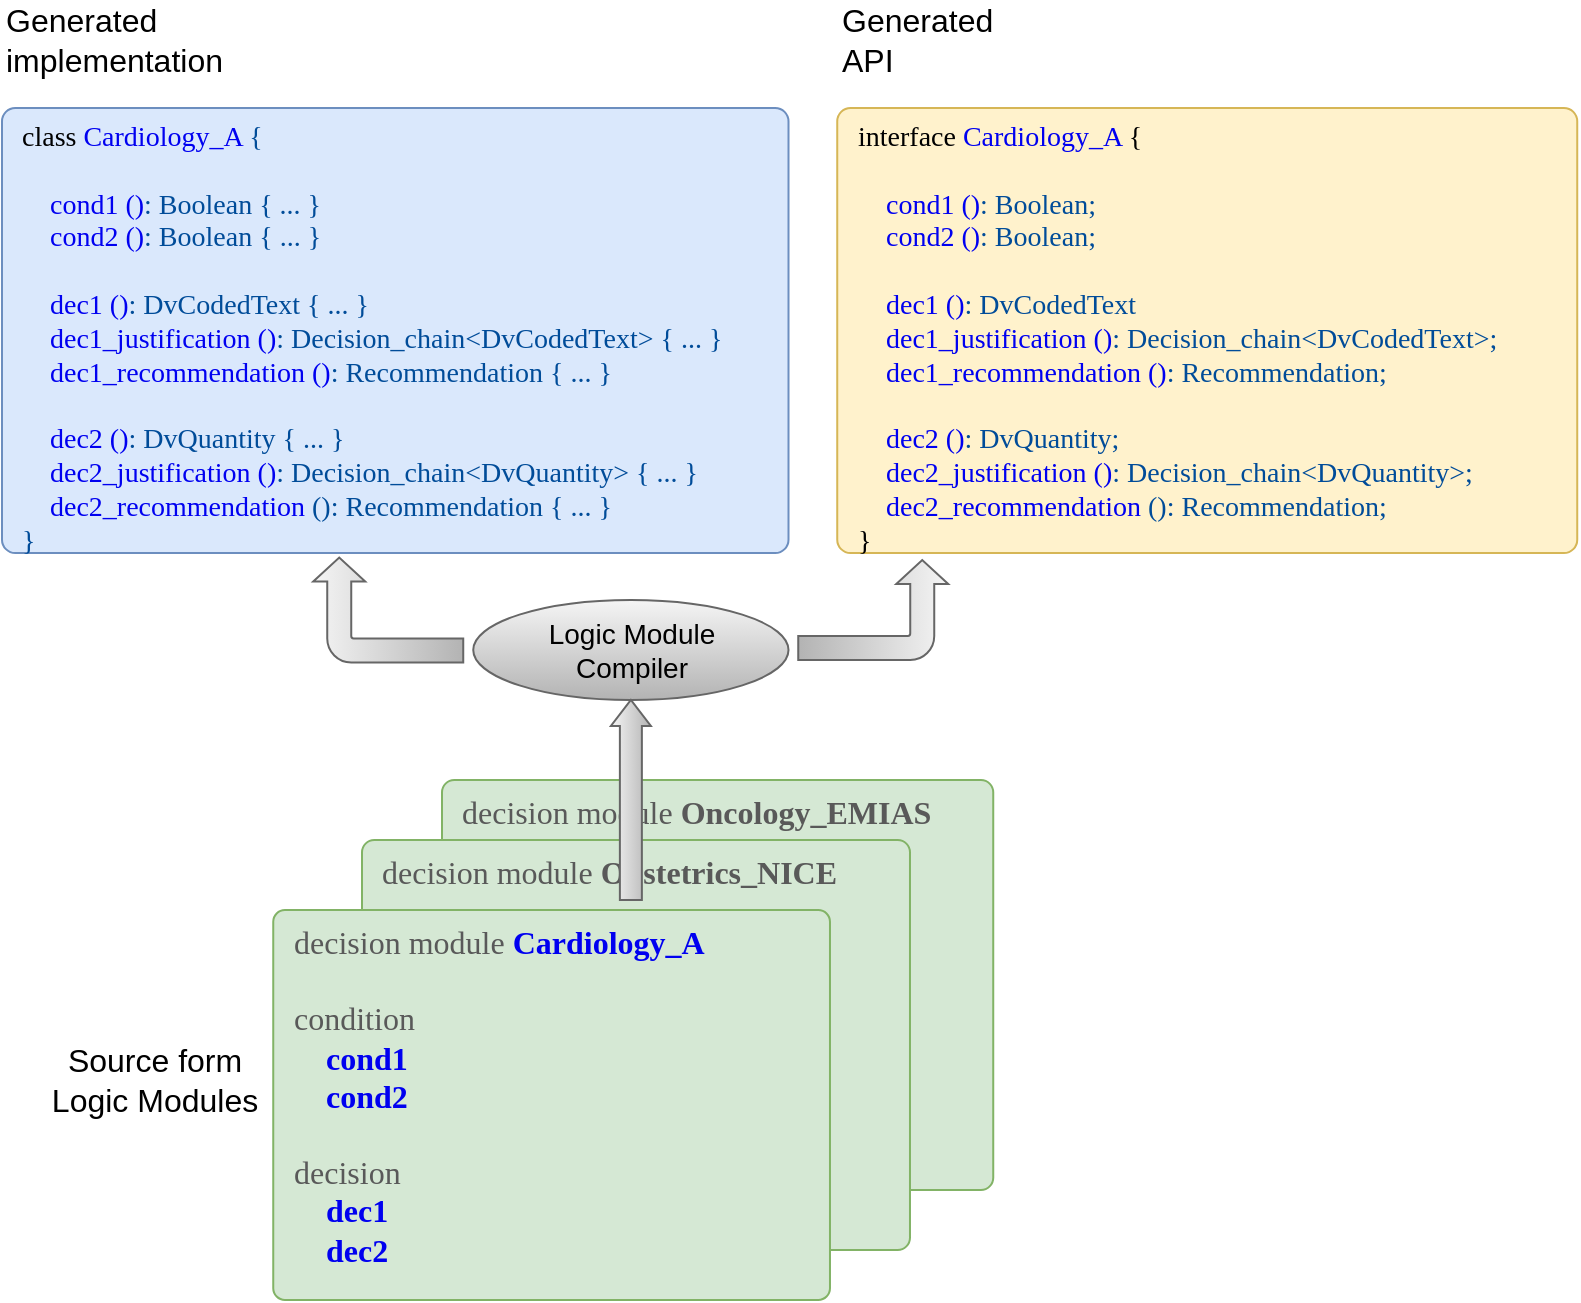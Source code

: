 <mxfile version="12.6.5" type="device"><diagram id="-mjmxiD4SZ3i_Z-_ZSI0" name="Page-1"><mxGraphModel dx="1368" dy="816" grid="1" gridSize="10" guides="1" tooltips="1" connect="1" arrows="1" fold="1" page="1" pageScale="1" pageWidth="1169" pageHeight="827" math="0" shadow="0"><root><mxCell id="0"/><mxCell id="1" parent="0"/><mxCell id="swfuMYlCZajDFvl60nm4-5" value="&lt;div style=&quot;text-align: center ; font-size: 16px&quot;&gt;decision module&amp;nbsp;&lt;b style=&quot;font-size: 16px&quot;&gt;&lt;font style=&quot;font-size: 16px&quot;&gt;Oncology_EMIAS&lt;/font&gt;&lt;/b&gt;&lt;/div&gt;&lt;font style=&quot;font-size: 16px&quot;&gt;&lt;div style=&quot;text-align: center ; font-size: 16px&quot;&gt;&lt;span style=&quot;font-size: 16px&quot;&gt;&amp;nbsp; &amp;nbsp; &amp;nbsp; &amp;nbsp; &amp;nbsp;&lt;/span&gt;&lt;span style=&quot;font-size: 16px&quot;&gt;&amp;nbsp; &amp;nbsp; &amp;nbsp; &amp;nbsp;&lt;/span&gt;&lt;/div&gt;&lt;/font&gt;" style="rounded=1;whiteSpace=wrap;html=1;fontSize=16;arcSize=3;verticalAlign=top;fillColor=#d5e8d4;strokeColor=#82b366;align=left;spacingLeft=8;fontFamily=Tahoma;fontColor=#595959;" parent="1" vertex="1"><mxGeometry x="260" y="410" width="275.62" height="205" as="geometry"/></mxCell><mxCell id="swfuMYlCZajDFvl60nm4-3" value="&lt;div style=&quot;text-align: center ; font-size: 16px&quot;&gt;decision module&amp;nbsp;&lt;b style=&quot;font-size: 16px&quot;&gt;&lt;font style=&quot;font-size: 16px&quot;&gt;Obstetrics_NICE&lt;/font&gt;&lt;/b&gt;&lt;/div&gt;&lt;font style=&quot;font-size: 16px&quot;&gt;&lt;div style=&quot;text-align: center ; font-size: 16px&quot;&gt;&lt;span style=&quot;font-size: 16px&quot;&gt;&amp;nbsp; &amp;nbsp; &amp;nbsp; &amp;nbsp; &amp;nbsp;&lt;/span&gt;&lt;span style=&quot;font-size: 16px&quot;&gt;&amp;nbsp; &amp;nbsp; &amp;nbsp; &amp;nbsp;&lt;/span&gt;&lt;/div&gt;&lt;/font&gt;" style="rounded=1;whiteSpace=wrap;html=1;fontSize=16;arcSize=3;verticalAlign=top;fillColor=#d5e8d4;strokeColor=#82b366;align=left;spacingLeft=8;fontFamily=Tahoma;fontColor=#595959;" parent="1" vertex="1"><mxGeometry x="220" y="440" width="273.99" height="205" as="geometry"/></mxCell><mxCell id="jY_2jfvrY_YicgK85NGo-2" value="&lt;div style=&quot;font-size: 16px&quot;&gt;decision module&amp;nbsp;&lt;b style=&quot;font-size: 16px&quot;&gt;&lt;font style=&quot;font-size: 16px&quot; color=&quot;#0000f0&quot;&gt;Cardiology_A&lt;/font&gt;&lt;/b&gt;&lt;/div&gt;&lt;div style=&quot;font-size: 16px&quot;&gt;&lt;b style=&quot;font-size: 16px&quot;&gt;&lt;font style=&quot;font-size: 16px&quot;&gt;&lt;br&gt;&lt;/font&gt;&lt;/b&gt;&lt;/div&gt;&lt;div style=&quot;font-size: 16px&quot;&gt;&lt;span style=&quot;font-size: 16px&quot;&gt;&lt;font style=&quot;font-size: 16px&quot;&gt;condition&lt;/font&gt;&lt;/span&gt;&lt;/div&gt;&lt;div style=&quot;font-size: 16px&quot;&gt;&lt;b style=&quot;font-size: 16px&quot;&gt;&lt;font style=&quot;font-size: 16px&quot;&gt;&amp;nbsp; &amp;nbsp; &lt;font color=&quot;#0000f0&quot;&gt;cond1&lt;/font&gt;&lt;/font&gt;&lt;/b&gt;&lt;/div&gt;&lt;div style=&quot;font-size: 16px&quot;&gt;&lt;b style=&quot;font-size: 16px&quot;&gt;&lt;font style=&quot;font-size: 16px&quot;&gt;&amp;nbsp; &amp;nbsp; &lt;font color=&quot;#0000f0&quot;&gt;cond2&lt;/font&gt;&lt;/font&gt;&lt;/b&gt;&lt;/div&gt;&lt;div style=&quot;font-size: 16px&quot;&gt;&lt;b style=&quot;font-size: 16px&quot;&gt;&lt;font style=&quot;font-size: 16px&quot;&gt;&lt;br&gt;&lt;/font&gt;&lt;/b&gt;&lt;/div&gt;&lt;div style=&quot;font-size: 16px&quot;&gt;&lt;span style=&quot;font-size: 16px&quot;&gt;&lt;font style=&quot;font-size: 16px&quot;&gt;decision&lt;/font&gt;&lt;/span&gt;&lt;/div&gt;&lt;div style=&quot;font-size: 16px&quot;&gt;&lt;b style=&quot;font-size: 16px&quot;&gt;&lt;font style=&quot;font-size: 16px&quot;&gt;&amp;nbsp; &amp;nbsp; &lt;font color=&quot;#0000f0&quot;&gt;dec1&lt;/font&gt;&lt;/font&gt;&lt;/b&gt;&lt;/div&gt;&lt;div style=&quot;font-size: 16px&quot;&gt;&lt;b style=&quot;font-size: 16px&quot;&gt;&lt;font style=&quot;font-size: 16px&quot;&gt;&amp;nbsp; &amp;nbsp; &lt;font color=&quot;#0000f0&quot;&gt;dec2&lt;/font&gt;&lt;/font&gt;&lt;/b&gt;&lt;/div&gt;" style="rounded=1;whiteSpace=wrap;html=1;fontSize=16;arcSize=3;verticalAlign=top;fillColor=#d5e8d4;strokeColor=#82b366;align=left;spacingLeft=8;fontFamily=Tahoma;fontColor=#595959;" parent="1" vertex="1"><mxGeometry x="175.62" y="475" width="278.37" height="195" as="geometry"/></mxCell><mxCell id="cL91NHEY3peGaVYajJl1-1" value="Source form&lt;br&gt;Logic Modules" style="text;html=1;align=center;verticalAlign=middle;resizable=0;points=[];autosize=1;fontColor=#000000;fontSize=16;" parent="1" vertex="1"><mxGeometry x="55.62" y="540" width="120" height="40" as="geometry"/></mxCell><mxCell id="cL91NHEY3peGaVYajJl1-2" value="&lt;div style=&quot;font-size: 14px&quot;&gt;&lt;font color=&quot;#000000&quot;&gt;class&lt;/font&gt;&lt;font color=&quot;#004c99&quot;&gt;&amp;nbsp;&lt;/font&gt;&lt;span style=&quot;font-size: 14px&quot;&gt;&lt;font style=&quot;font-size: 14px&quot;&gt;&lt;font color=&quot;#0000f0&quot;&gt;Cardiology_A&lt;/font&gt;&lt;font color=&quot;#004c99&quot;&gt; {&lt;/font&gt;&lt;/font&gt;&lt;/span&gt;&lt;/div&gt;&lt;div style=&quot;font-size: 14px&quot;&gt;&lt;span style=&quot;font-size: 14px&quot;&gt;&lt;font style=&quot;font-size: 14px&quot; color=&quot;#004c99&quot;&gt;&lt;br style=&quot;font-size: 14px&quot;&gt;&lt;/font&gt;&lt;/span&gt;&lt;/div&gt;&lt;div style=&quot;font-size: 14px&quot;&gt;&lt;span style=&quot;font-size: 14px&quot;&gt;&lt;font color=&quot;#004c99&quot;&gt;&amp;nbsp; &amp;nbsp; &lt;/font&gt;&lt;font color=&quot;#0000f0&quot;&gt;cond1 ()&lt;/font&gt;&lt;font color=&quot;#004c99&quot;&gt;: Boolean { ... }&lt;/font&gt;&lt;/span&gt;&lt;br style=&quot;font-size: 14px&quot;&gt;&lt;/div&gt;&lt;div style=&quot;font-size: 14px&quot;&gt;&lt;span style=&quot;font-size: 14px&quot;&gt;&lt;font style=&quot;font-size: 14px&quot;&gt;&lt;font color=&quot;#004c99&quot;&gt;&amp;nbsp; &amp;nbsp; &lt;/font&gt;&lt;font color=&quot;#0000f0&quot;&gt;cond2 ()&lt;/font&gt;&lt;font color=&quot;#004c99&quot;&gt;: Boolean&lt;/font&gt;&lt;/font&gt;&lt;/span&gt;&lt;span style=&quot;color: rgb(0 , 76 , 153)&quot;&gt;&amp;nbsp;{ ... }&lt;/span&gt;&lt;/div&gt;&lt;div style=&quot;font-size: 14px&quot;&gt;&lt;span style=&quot;font-size: 14px&quot;&gt;&lt;font style=&quot;font-size: 14px&quot; color=&quot;#004c99&quot;&gt;&lt;br style=&quot;font-size: 14px&quot;&gt;&lt;/font&gt;&lt;/span&gt;&lt;/div&gt;&lt;div style=&quot;font-size: 14px&quot;&gt;&lt;span style=&quot;font-size: 14px&quot;&gt;&lt;font color=&quot;#004c99&quot;&gt;&amp;nbsp; &amp;nbsp; &lt;/font&gt;&lt;font color=&quot;#0000f0&quot;&gt;dec1 ()&lt;/font&gt;&lt;font color=&quot;#004c99&quot;&gt;: DvCodedText { ... }&lt;/font&gt;&lt;/span&gt;&lt;br style=&quot;font-size: 14px&quot;&gt;&lt;/div&gt;&lt;div style=&quot;font-size: 14px&quot;&gt;&lt;div&gt;&lt;font color=&quot;#004c99&quot;&gt;&amp;nbsp; &amp;nbsp;&amp;nbsp;&lt;/font&gt;&lt;font color=&quot;#0000f0&quot;&gt;dec1_justification ()&lt;/font&gt;&lt;font color=&quot;#004c99&quot;&gt;: Decision_chain&amp;lt;DvCodedText&amp;gt; { ... }&lt;/font&gt;&lt;/div&gt;&lt;/div&gt;&lt;div style=&quot;font-size: 14px&quot;&gt;&lt;span style=&quot;font-size: 14px&quot;&gt;&lt;font color=&quot;#004c99&quot;&gt;&amp;nbsp; &amp;nbsp; &lt;/font&gt;&lt;font color=&quot;#0000f0&quot;&gt;dec1_recommendation ()&lt;/font&gt;&lt;font color=&quot;#004c99&quot;&gt;: Recommendation { ... }&lt;/font&gt;&lt;/span&gt;&lt;/div&gt;&lt;div style=&quot;font-size: 14px&quot;&gt;&lt;span style=&quot;font-size: 14px&quot;&gt;&lt;font color=&quot;#004c99&quot;&gt;&lt;br&gt;&lt;/font&gt;&lt;/span&gt;&lt;/div&gt;&lt;div style=&quot;font-size: 14px&quot;&gt;&lt;span style=&quot;font-size: 14px&quot;&gt;&lt;font style=&quot;font-size: 14px&quot; color=&quot;#004c99&quot;&gt;&amp;nbsp; &amp;nbsp; &lt;/font&gt;&lt;font style=&quot;font-size: 14px&quot; color=&quot;#0000f0&quot;&gt;dec2 ()&lt;/font&gt;&lt;font style=&quot;font-size: 14px&quot; color=&quot;#004c99&quot;&gt;: DvQuantity&amp;nbsp;&lt;/font&gt;&lt;font style=&quot;font-size: 14px&quot; color=&quot;#004c99&quot;&gt;{ ... }&lt;/font&gt;&lt;/span&gt;&lt;/div&gt;&lt;div style=&quot;font-size: 14px&quot;&gt;&lt;div&gt;&lt;font color=&quot;#004c99&quot;&gt;&amp;nbsp; &amp;nbsp;&amp;nbsp;&lt;/font&gt;&lt;font color=&quot;#0000f0&quot;&gt;dec2_justification ()&lt;/font&gt;&lt;font color=&quot;#004c99&quot;&gt;: Decision_chain&amp;lt;DvQuantity&amp;gt; { ... }&lt;/font&gt;&lt;/div&gt;&lt;/div&gt;&lt;div style=&quot;font-size: 14px&quot;&gt;&lt;div&gt;&lt;font color=&quot;#004c99&quot;&gt;&amp;nbsp; &amp;nbsp; &lt;/font&gt;&lt;font color=&quot;#0000f0&quot;&gt;dec2_recommendation&lt;/font&gt;&lt;font color=&quot;#004c99&quot;&gt; (): Recommendation { ... }&lt;/font&gt;&lt;/div&gt;&lt;div&gt;&lt;font color=&quot;#004c99&quot;&gt;}&lt;/font&gt;&lt;/div&gt;&lt;/div&gt;" style="rounded=1;whiteSpace=wrap;html=1;fontSize=14;arcSize=3;verticalAlign=top;fillColor=#dae8fc;strokeColor=#6c8ebf;align=left;spacingLeft=8;fontFamily=Tahoma;fontStyle=0" parent="1" vertex="1"><mxGeometry x="40" y="74" width="393.25" height="222.5" as="geometry"/></mxCell><mxCell id="cL91NHEY3peGaVYajJl1-3" value="&lt;div style=&quot;font-size: 14px&quot;&gt;&lt;font color=&quot;#000000&quot;&gt;interface&lt;/font&gt;&lt;font color=&quot;#004c99&quot;&gt;&amp;nbsp;&lt;/font&gt;&lt;span style=&quot;font-size: 14px&quot;&gt;&lt;font style=&quot;font-size: 14px&quot;&gt;&lt;font color=&quot;#0000f0&quot;&gt;Cardiology_A&lt;/font&gt;&lt;font color=&quot;#004c99&quot;&gt; &lt;/font&gt;{&lt;/font&gt;&lt;/span&gt;&lt;/div&gt;&lt;div style=&quot;font-size: 14px&quot;&gt;&lt;span style=&quot;font-size: 14px&quot;&gt;&lt;font style=&quot;font-size: 14px&quot; color=&quot;#004c99&quot;&gt;&lt;br style=&quot;font-size: 14px&quot;&gt;&lt;/font&gt;&lt;/span&gt;&lt;/div&gt;&lt;div style=&quot;font-size: 14px&quot;&gt;&lt;span style=&quot;font-size: 14px&quot;&gt;&lt;font color=&quot;#004c99&quot;&gt;&amp;nbsp; &amp;nbsp; &lt;/font&gt;&lt;font color=&quot;#0000f0&quot;&gt;cond1 ()&lt;/font&gt;&lt;font color=&quot;#004c99&quot;&gt;: Boolean;&lt;/font&gt;&lt;/span&gt;&lt;br style=&quot;font-size: 14px&quot;&gt;&lt;/div&gt;&lt;div style=&quot;font-size: 14px&quot;&gt;&lt;span style=&quot;font-size: 14px&quot;&gt;&lt;font style=&quot;font-size: 14px&quot;&gt;&lt;font color=&quot;#004c99&quot;&gt;&amp;nbsp; &amp;nbsp; &lt;/font&gt;&lt;font color=&quot;#0000f0&quot;&gt;cond2 ()&lt;/font&gt;&lt;font color=&quot;#004c99&quot;&gt;: Boolean;&lt;/font&gt;&lt;/font&gt;&lt;/span&gt;&lt;/div&gt;&lt;div style=&quot;font-size: 14px&quot;&gt;&lt;span style=&quot;font-size: 14px&quot;&gt;&lt;font style=&quot;font-size: 14px&quot; color=&quot;#004c99&quot;&gt;&lt;br style=&quot;font-size: 14px&quot;&gt;&lt;/font&gt;&lt;/span&gt;&lt;/div&gt;&lt;div style=&quot;font-size: 14px&quot;&gt;&lt;span style=&quot;font-size: 14px&quot;&gt;&lt;font color=&quot;#004c99&quot;&gt;&amp;nbsp; &amp;nbsp; &lt;/font&gt;&lt;font color=&quot;#0000f0&quot;&gt;dec1 ()&lt;/font&gt;&lt;font color=&quot;#004c99&quot;&gt;: DvCodedText&lt;/font&gt;&lt;/span&gt;&lt;br style=&quot;font-size: 14px&quot;&gt;&lt;/div&gt;&lt;div style=&quot;font-size: 14px&quot;&gt;&lt;div&gt;&lt;font color=&quot;#004c99&quot;&gt;&amp;nbsp; &amp;nbsp;&amp;nbsp;&lt;/font&gt;&lt;font color=&quot;#0000f0&quot;&gt;dec1_justification ()&lt;/font&gt;&lt;font color=&quot;#004c99&quot;&gt;: Decision_chain&amp;lt;DvCodedText&amp;gt;;&lt;/font&gt;&lt;/div&gt;&lt;/div&gt;&lt;div style=&quot;font-size: 14px&quot;&gt;&lt;span style=&quot;font-size: 14px&quot;&gt;&lt;font color=&quot;#004c99&quot;&gt;&amp;nbsp; &amp;nbsp; &lt;/font&gt;&lt;font color=&quot;#0000f0&quot;&gt;dec1_recommendation ()&lt;/font&gt;&lt;font color=&quot;#004c99&quot;&gt;: Recommendation;&lt;/font&gt;&lt;/span&gt;&lt;/div&gt;&lt;div style=&quot;font-size: 14px&quot;&gt;&lt;span style=&quot;font-size: 14px&quot;&gt;&lt;font color=&quot;#004c99&quot;&gt;&lt;br&gt;&lt;/font&gt;&lt;/span&gt;&lt;/div&gt;&lt;div style=&quot;font-size: 14px&quot;&gt;&lt;span style=&quot;font-size: 14px&quot;&gt;&lt;font style=&quot;font-size: 14px&quot; color=&quot;#004c99&quot;&gt;&amp;nbsp; &amp;nbsp; &lt;/font&gt;&lt;font style=&quot;font-size: 14px&quot; color=&quot;#0000f0&quot;&gt;dec2 ()&lt;/font&gt;&lt;font style=&quot;font-size: 14px&quot; color=&quot;#004c99&quot;&gt;: DvQuantity;&lt;/font&gt;&lt;/span&gt;&lt;/div&gt;&lt;div style=&quot;font-size: 14px&quot;&gt;&lt;div&gt;&lt;font color=&quot;#004c99&quot;&gt;&amp;nbsp; &amp;nbsp;&amp;nbsp;&lt;/font&gt;&lt;font color=&quot;#0000f0&quot;&gt;dec2_justification ()&lt;/font&gt;&lt;font color=&quot;#004c99&quot;&gt;: Decision_chain&amp;lt;DvQuantity&amp;gt;;&lt;/font&gt;&lt;/div&gt;&lt;/div&gt;&lt;div style=&quot;font-size: 14px&quot;&gt;&lt;div&gt;&lt;font color=&quot;#004c99&quot;&gt;&amp;nbsp; &amp;nbsp; &lt;/font&gt;&lt;font color=&quot;#0000f0&quot;&gt;dec2_recommendation&lt;/font&gt;&lt;font color=&quot;#004c99&quot;&gt; (): Recommendation;&lt;/font&gt;&lt;/div&gt;&lt;div&gt;}&lt;/div&gt;&lt;/div&gt;" style="rounded=1;whiteSpace=wrap;html=1;fontSize=14;arcSize=3;verticalAlign=top;fillColor=#fff2cc;strokeColor=#d6b656;align=left;spacingLeft=8;fontFamily=Tahoma;fontStyle=0;" parent="1" vertex="1"><mxGeometry x="457.62" y="74" width="370" height="222.5" as="geometry"/></mxCell><mxCell id="cL91NHEY3peGaVYajJl1-5" value="Logic Module&lt;br&gt;Compiler" style="ellipse;whiteSpace=wrap;html=1;fontSize=14;gradientColor=#b3b3b3;fillColor=#f5f5f5;strokeColor=#666666;" parent="1" vertex="1"><mxGeometry x="275.62" y="320" width="157.63" height="50" as="geometry"/></mxCell><mxCell id="cL91NHEY3peGaVYajJl1-6" value="" style="html=1;shadow=0;dashed=0;align=center;verticalAlign=middle;shape=mxgraph.arrows2.arrow;dy=0.45;dx=13;direction=north;notch=0;fontSize=14;fillColor=#f5f5f5;strokeColor=#666666;gradientColor=#b3b3b3;" parent="1" vertex="1"><mxGeometry x="344.44" y="370" width="20" height="100" as="geometry"/></mxCell><mxCell id="cL91NHEY3peGaVYajJl1-11" value="" style="html=1;shadow=0;dashed=0;align=center;verticalAlign=middle;shape=mxgraph.arrows2.bendArrow;dy=6;dx=12;notch=0;arrowHead=26;rounded=1;fontSize=14;rotation=-90;gradientColor=#b3b3b3;fillColor=#f5f5f5;strokeColor=#666666;" parent="1" vertex="1"><mxGeometry x="206.87" y="287.5" width="52.5" height="75" as="geometry"/></mxCell><mxCell id="cL91NHEY3peGaVYajJl1-12" value="" style="html=1;shadow=0;dashed=0;align=center;verticalAlign=middle;shape=mxgraph.arrows2.bendArrow;dy=6;dx=12;notch=0;arrowHead=26;rounded=1;fontSize=14;rotation=-90;gradientColor=#b3b3b3;fillColor=#f5f5f5;strokeColor=#666666;flipH=0;flipV=1;" parent="1" vertex="1"><mxGeometry x="450.62" y="287.5" width="50" height="75" as="geometry"/></mxCell><mxCell id="ku2NbBMQsX5PBVsuPU_k-1" value="Generated&lt;br&gt;implementation" style="text;html=1;align=left;verticalAlign=middle;resizable=0;points=[];autosize=1;fontColor=#000000;fontSize=16;" parent="1" vertex="1"><mxGeometry x="40" y="20" width="120" height="40" as="geometry"/></mxCell><mxCell id="ku2NbBMQsX5PBVsuPU_k-2" value="Generated&lt;br&gt;API" style="text;html=1;align=left;verticalAlign=middle;resizable=0;points=[];autosize=1;fontColor=#000000;fontSize=16;" parent="1" vertex="1"><mxGeometry x="457.62" y="20" width="90" height="40" as="geometry"/></mxCell></root></mxGraphModel></diagram></mxfile>